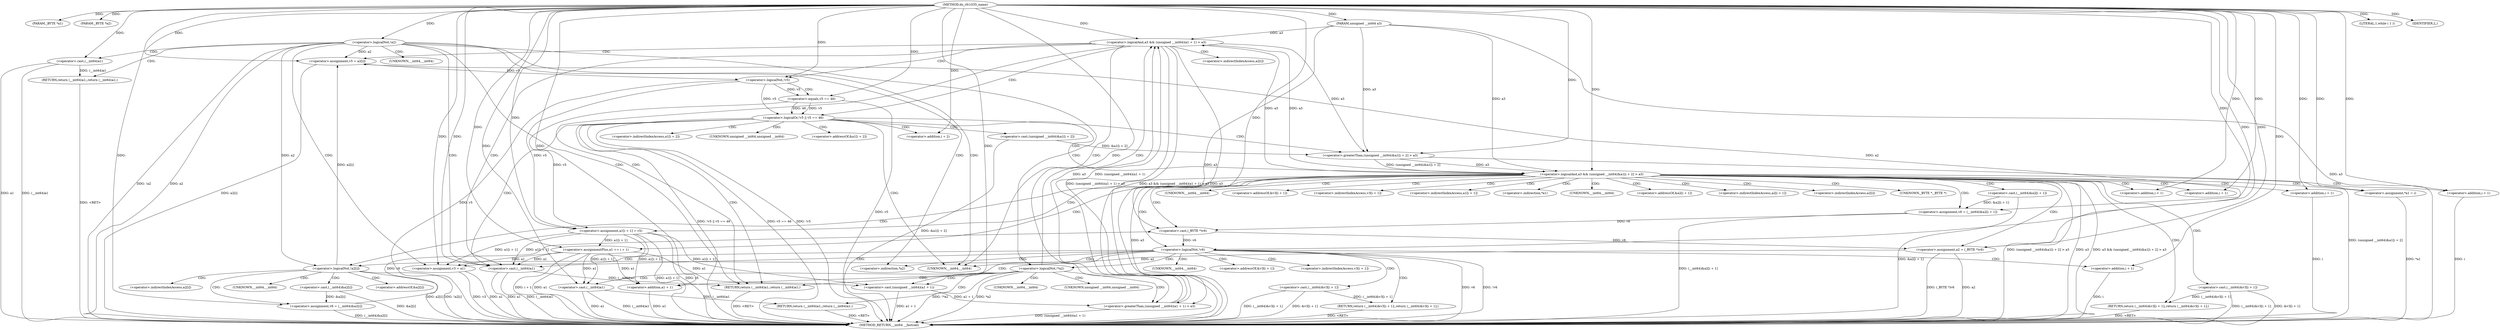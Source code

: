 digraph do_rfc1035_name {  
"1000105" [label = "(METHOD,do_rfc1035_name)" ]
"1000243" [label = "(METHOD_RETURN,__int64 __fastcall)" ]
"1000106" [label = "(PARAM,_BYTE *a1)" ]
"1000107" [label = "(PARAM,_BYTE *a2)" ]
"1000108" [label = "(PARAM,unsigned __int64 a3)" ]
"1000115" [label = "(<operator>.logicalNot,!a2)" ]
"1000117" [label = "(RETURN,return (__int64)a1;,return (__int64)a1;)" ]
"1000118" [label = "(<operator>.cast,(__int64)a1)" ]
"1000122" [label = "(LITERAL,1,while ( 1 ))" ]
"1000124" [label = "(<operator>.assignment,v3 = a1)" ]
"1000128" [label = "(<operator>.logicalNot,!*a2)" ]
"1000131" [label = "(RETURN,return (__int64)a1;,return (__int64)a1;)" ]
"1000132" [label = "(<operator>.cast,(__int64)a1)" ]
"1000136" [label = "(<operator>.logicalAnd,a3 && (unsigned __int64)(a1 + 1) > a3)" ]
"1000138" [label = "(<operator>.greaterThan,(unsigned __int64)(a1 + 1) > a3)" ]
"1000139" [label = "(<operator>.cast,(unsigned __int64)(a1 + 1))" ]
"1000141" [label = "(<operator>.addition,a1 + 1)" ]
"1000146" [label = "(IDENTIFIER,L,)" ]
"1000148" [label = "(<operator>.assignment,v5 = a2[i])" ]
"1000154" [label = "(<operator>.logicalOr,!v5 || v5 == 46)" ]
"1000155" [label = "(<operator>.logicalNot,!v5)" ]
"1000157" [label = "(<operator>.equals,v5 == 46)" ]
"1000162" [label = "(<operator>.logicalAnd,a3 && (unsigned __int64)&a1[i + 2] > a3)" ]
"1000164" [label = "(<operator>.greaterThan,(unsigned __int64)&a1[i + 2] > a3)" ]
"1000165" [label = "(<operator>.cast,(unsigned __int64)&a1[i + 2])" ]
"1000170" [label = "(<operator>.addition,i + 2)" ]
"1000174" [label = "(RETURN,return (__int64)&v3[i + 1];,return (__int64)&v3[i + 1];)" ]
"1000175" [label = "(<operator>.cast,(__int64)&v3[i + 1])" ]
"1000180" [label = "(<operator>.addition,i + 1)" ]
"1000183" [label = "(<operator>.assignment,a1[i + 1] = v5)" ]
"1000186" [label = "(<operator>.addition,i + 1)" ]
"1000190" [label = "(<operator>.assignment,*a1 = i)" ]
"1000194" [label = "(<operator>.assignment,v6 = (__int64)&a2[i + 1])" ]
"1000196" [label = "(<operator>.cast,(__int64)&a2[i + 1])" ]
"1000201" [label = "(<operator>.addition,i + 1)" ]
"1000205" [label = "(<operator>.logicalNot,!a2[i])" ]
"1000209" [label = "(<operator>.assignment,v6 = (__int64)&a2[i])" ]
"1000211" [label = "(<operator>.cast,(__int64)&a2[i])" ]
"1000217" [label = "(<operator>.assignmentPlus,a1 += i + 1)" ]
"1000219" [label = "(<operator>.addition,i + 1)" ]
"1000222" [label = "(<operator>.assignment,a2 = (_BYTE *)v6)" ]
"1000224" [label = "(<operator>.cast,(_BYTE *)v6)" ]
"1000228" [label = "(<operator>.logicalNot,!v6)" ]
"1000230" [label = "(RETURN,return (__int64)&v3[i + 1];,return (__int64)&v3[i + 1];)" ]
"1000231" [label = "(<operator>.cast,(__int64)&v3[i + 1])" ]
"1000236" [label = "(<operator>.addition,i + 1)" ]
"1000239" [label = "(RETURN,return (__int64)a1;,return (__int64)a1;)" ]
"1000240" [label = "(<operator>.cast,(__int64)a1)" ]
"1000119" [label = "(UNKNOWN,__int64,__int64)" ]
"1000129" [label = "(<operator>.indirection,*a2)" ]
"1000133" [label = "(UNKNOWN,__int64,__int64)" ]
"1000140" [label = "(UNKNOWN,unsigned __int64,unsigned __int64)" ]
"1000150" [label = "(<operator>.indirectIndexAccess,a2[i])" ]
"1000166" [label = "(UNKNOWN,unsigned __int64,unsigned __int64)" ]
"1000167" [label = "(<operator>.addressOf,&a1[i + 2])" ]
"1000168" [label = "(<operator>.indirectIndexAccess,a1[i + 2])" ]
"1000176" [label = "(UNKNOWN,__int64,__int64)" ]
"1000177" [label = "(<operator>.addressOf,&v3[i + 1])" ]
"1000178" [label = "(<operator>.indirectIndexAccess,v3[i + 1])" ]
"1000184" [label = "(<operator>.indirectIndexAccess,a1[i + 1])" ]
"1000191" [label = "(<operator>.indirection,*a1)" ]
"1000197" [label = "(UNKNOWN,__int64,__int64)" ]
"1000198" [label = "(<operator>.addressOf,&a2[i + 1])" ]
"1000199" [label = "(<operator>.indirectIndexAccess,a2[i + 1])" ]
"1000206" [label = "(<operator>.indirectIndexAccess,a2[i])" ]
"1000212" [label = "(UNKNOWN,__int64,__int64)" ]
"1000213" [label = "(<operator>.addressOf,&a2[i])" ]
"1000214" [label = "(<operator>.indirectIndexAccess,a2[i])" ]
"1000225" [label = "(UNKNOWN,_BYTE *,_BYTE *)" ]
"1000232" [label = "(UNKNOWN,__int64,__int64)" ]
"1000233" [label = "(<operator>.addressOf,&v3[i + 1])" ]
"1000234" [label = "(<operator>.indirectIndexAccess,v3[i + 1])" ]
"1000241" [label = "(UNKNOWN,__int64,__int64)" ]
  "1000174" -> "1000243"  [ label = "DDG: <RET>"] 
  "1000131" -> "1000243"  [ label = "DDG: <RET>"] 
  "1000230" -> "1000243"  [ label = "DDG: <RET>"] 
  "1000228" -> "1000243"  [ label = "DDG: v6"] 
  "1000136" -> "1000243"  [ label = "DDG: (unsigned __int64)(a1 + 1) > a3"] 
  "1000228" -> "1000243"  [ label = "DDG: !v6"] 
  "1000128" -> "1000243"  [ label = "DDG: *a2"] 
  "1000175" -> "1000243"  [ label = "DDG: (__int64)&v3[i + 1]"] 
  "1000180" -> "1000243"  [ label = "DDG: i"] 
  "1000162" -> "1000243"  [ label = "DDG: (unsigned __int64)&a1[i + 2] > a3"] 
  "1000165" -> "1000243"  [ label = "DDG: &a1[i + 2]"] 
  "1000136" -> "1000243"  [ label = "DDG: a3 && (unsigned __int64)(a1 + 1) > a3"] 
  "1000217" -> "1000243"  [ label = "DDG: a1"] 
  "1000205" -> "1000243"  [ label = "DDG: !a2[i]"] 
  "1000128" -> "1000243"  [ label = "DDG: !*a2"] 
  "1000190" -> "1000243"  [ label = "DDG: *a1"] 
  "1000162" -> "1000243"  [ label = "DDG: a3"] 
  "1000118" -> "1000243"  [ label = "DDG: a1"] 
  "1000138" -> "1000243"  [ label = "DDG: (unsigned __int64)(a1 + 1)"] 
  "1000222" -> "1000243"  [ label = "DDG: a2"] 
  "1000183" -> "1000243"  [ label = "DDG: v5"] 
  "1000231" -> "1000243"  [ label = "DDG: &v3[i + 1]"] 
  "1000118" -> "1000243"  [ label = "DDG: (__int64)a1"] 
  "1000141" -> "1000243"  [ label = "DDG: a1"] 
  "1000183" -> "1000243"  [ label = "DDG: a1[i + 1]"] 
  "1000211" -> "1000243"  [ label = "DDG: &a2[i]"] 
  "1000154" -> "1000243"  [ label = "DDG: v5 == 46"] 
  "1000209" -> "1000243"  [ label = "DDG: (__int64)&a2[i]"] 
  "1000219" -> "1000243"  [ label = "DDG: i"] 
  "1000136" -> "1000243"  [ label = "DDG: a3"] 
  "1000132" -> "1000243"  [ label = "DDG: a1"] 
  "1000222" -> "1000243"  [ label = "DDG: (_BYTE *)v6"] 
  "1000148" -> "1000243"  [ label = "DDG: a2[i]"] 
  "1000154" -> "1000243"  [ label = "DDG: !v5"] 
  "1000157" -> "1000243"  [ label = "DDG: v5"] 
  "1000115" -> "1000243"  [ label = "DDG: a2"] 
  "1000236" -> "1000243"  [ label = "DDG: i"] 
  "1000115" -> "1000243"  [ label = "DDG: !a2"] 
  "1000231" -> "1000243"  [ label = "DDG: (__int64)&v3[i + 1]"] 
  "1000196" -> "1000243"  [ label = "DDG: &a2[i + 1]"] 
  "1000139" -> "1000243"  [ label = "DDG: a1 + 1"] 
  "1000124" -> "1000243"  [ label = "DDG: a1"] 
  "1000124" -> "1000243"  [ label = "DDG: v3"] 
  "1000155" -> "1000243"  [ label = "DDG: v5"] 
  "1000205" -> "1000243"  [ label = "DDG: a2[i]"] 
  "1000175" -> "1000243"  [ label = "DDG: &v3[i + 1]"] 
  "1000240" -> "1000243"  [ label = "DDG: a1"] 
  "1000194" -> "1000243"  [ label = "DDG: (__int64)&a2[i + 1]"] 
  "1000154" -> "1000243"  [ label = "DDG: !v5 || v5 == 46"] 
  "1000240" -> "1000243"  [ label = "DDG: (__int64)a1"] 
  "1000108" -> "1000243"  [ label = "DDG: a3"] 
  "1000164" -> "1000243"  [ label = "DDG: (unsigned __int64)&a1[i + 2]"] 
  "1000217" -> "1000243"  [ label = "DDG: i + 1"] 
  "1000162" -> "1000243"  [ label = "DDG: a3 && (unsigned __int64)&a1[i + 2] > a3"] 
  "1000132" -> "1000243"  [ label = "DDG: (__int64)a1"] 
  "1000239" -> "1000243"  [ label = "DDG: <RET>"] 
  "1000117" -> "1000243"  [ label = "DDG: <RET>"] 
  "1000105" -> "1000106"  [ label = "DDG: "] 
  "1000105" -> "1000107"  [ label = "DDG: "] 
  "1000105" -> "1000108"  [ label = "DDG: "] 
  "1000105" -> "1000115"  [ label = "DDG: "] 
  "1000118" -> "1000117"  [ label = "DDG: (__int64)a1"] 
  "1000105" -> "1000118"  [ label = "DDG: "] 
  "1000105" -> "1000122"  [ label = "DDG: "] 
  "1000217" -> "1000124"  [ label = "DDG: a1"] 
  "1000183" -> "1000124"  [ label = "DDG: a1[i + 1]"] 
  "1000105" -> "1000124"  [ label = "DDG: "] 
  "1000132" -> "1000131"  [ label = "DDG: (__int64)a1"] 
  "1000183" -> "1000132"  [ label = "DDG: a1[i + 1]"] 
  "1000105" -> "1000132"  [ label = "DDG: "] 
  "1000217" -> "1000132"  [ label = "DDG: a1"] 
  "1000138" -> "1000136"  [ label = "DDG: a3"] 
  "1000162" -> "1000136"  [ label = "DDG: a3"] 
  "1000108" -> "1000136"  [ label = "DDG: a3"] 
  "1000105" -> "1000136"  [ label = "DDG: "] 
  "1000138" -> "1000136"  [ label = "DDG: (unsigned __int64)(a1 + 1)"] 
  "1000139" -> "1000138"  [ label = "DDG: a1 + 1"] 
  "1000183" -> "1000139"  [ label = "DDG: a1[i + 1]"] 
  "1000105" -> "1000139"  [ label = "DDG: "] 
  "1000217" -> "1000139"  [ label = "DDG: a1"] 
  "1000183" -> "1000141"  [ label = "DDG: a1[i + 1]"] 
  "1000105" -> "1000141"  [ label = "DDG: "] 
  "1000217" -> "1000141"  [ label = "DDG: a1"] 
  "1000162" -> "1000138"  [ label = "DDG: a3"] 
  "1000108" -> "1000138"  [ label = "DDG: a3"] 
  "1000105" -> "1000138"  [ label = "DDG: "] 
  "1000105" -> "1000146"  [ label = "DDG: "] 
  "1000222" -> "1000148"  [ label = "DDG: a2"] 
  "1000115" -> "1000148"  [ label = "DDG: a2"] 
  "1000205" -> "1000148"  [ label = "DDG: a2[i]"] 
  "1000105" -> "1000148"  [ label = "DDG: "] 
  "1000155" -> "1000154"  [ label = "DDG: v5"] 
  "1000148" -> "1000155"  [ label = "DDG: v5"] 
  "1000105" -> "1000155"  [ label = "DDG: "] 
  "1000157" -> "1000154"  [ label = "DDG: v5"] 
  "1000157" -> "1000154"  [ label = "DDG: 46"] 
  "1000155" -> "1000157"  [ label = "DDG: v5"] 
  "1000105" -> "1000157"  [ label = "DDG: "] 
  "1000136" -> "1000162"  [ label = "DDG: a3"] 
  "1000164" -> "1000162"  [ label = "DDG: a3"] 
  "1000108" -> "1000162"  [ label = "DDG: a3"] 
  "1000105" -> "1000162"  [ label = "DDG: "] 
  "1000164" -> "1000162"  [ label = "DDG: (unsigned __int64)&a1[i + 2]"] 
  "1000165" -> "1000164"  [ label = "DDG: &a1[i + 2]"] 
  "1000105" -> "1000170"  [ label = "DDG: "] 
  "1000136" -> "1000164"  [ label = "DDG: a3"] 
  "1000108" -> "1000164"  [ label = "DDG: a3"] 
  "1000105" -> "1000164"  [ label = "DDG: "] 
  "1000175" -> "1000174"  [ label = "DDG: (__int64)&v3[i + 1]"] 
  "1000105" -> "1000180"  [ label = "DDG: "] 
  "1000157" -> "1000183"  [ label = "DDG: v5"] 
  "1000155" -> "1000183"  [ label = "DDG: v5"] 
  "1000105" -> "1000183"  [ label = "DDG: "] 
  "1000105" -> "1000186"  [ label = "DDG: "] 
  "1000105" -> "1000190"  [ label = "DDG: "] 
  "1000196" -> "1000194"  [ label = "DDG: &a2[i + 1]"] 
  "1000105" -> "1000194"  [ label = "DDG: "] 
  "1000105" -> "1000201"  [ label = "DDG: "] 
  "1000222" -> "1000205"  [ label = "DDG: a2"] 
  "1000115" -> "1000205"  [ label = "DDG: a2"] 
  "1000211" -> "1000209"  [ label = "DDG: &a2[i]"] 
  "1000105" -> "1000209"  [ label = "DDG: "] 
  "1000105" -> "1000217"  [ label = "DDG: "] 
  "1000183" -> "1000217"  [ label = "DDG: a1[i + 1]"] 
  "1000105" -> "1000219"  [ label = "DDG: "] 
  "1000224" -> "1000222"  [ label = "DDG: v6"] 
  "1000105" -> "1000222"  [ label = "DDG: "] 
  "1000209" -> "1000224"  [ label = "DDG: v6"] 
  "1000194" -> "1000224"  [ label = "DDG: v6"] 
  "1000105" -> "1000224"  [ label = "DDG: "] 
  "1000224" -> "1000228"  [ label = "DDG: v6"] 
  "1000105" -> "1000228"  [ label = "DDG: "] 
  "1000231" -> "1000230"  [ label = "DDG: (__int64)&v3[i + 1]"] 
  "1000105" -> "1000236"  [ label = "DDG: "] 
  "1000240" -> "1000239"  [ label = "DDG: (__int64)a1"] 
  "1000217" -> "1000240"  [ label = "DDG: a1"] 
  "1000183" -> "1000240"  [ label = "DDG: a1[i + 1]"] 
  "1000105" -> "1000240"  [ label = "DDG: "] 
  "1000115" -> "1000119"  [ label = "CDG: "] 
  "1000115" -> "1000118"  [ label = "CDG: "] 
  "1000115" -> "1000117"  [ label = "CDG: "] 
  "1000115" -> "1000240"  [ label = "CDG: "] 
  "1000115" -> "1000239"  [ label = "CDG: "] 
  "1000115" -> "1000241"  [ label = "CDG: "] 
  "1000115" -> "1000128"  [ label = "CDG: "] 
  "1000115" -> "1000124"  [ label = "CDG: "] 
  "1000115" -> "1000129"  [ label = "CDG: "] 
  "1000128" -> "1000136"  [ label = "CDG: "] 
  "1000128" -> "1000133"  [ label = "CDG: "] 
  "1000128" -> "1000132"  [ label = "CDG: "] 
  "1000128" -> "1000131"  [ label = "CDG: "] 
  "1000128" -> "1000141"  [ label = "CDG: "] 
  "1000128" -> "1000140"  [ label = "CDG: "] 
  "1000128" -> "1000139"  [ label = "CDG: "] 
  "1000128" -> "1000138"  [ label = "CDG: "] 
  "1000136" -> "1000240"  [ label = "CDG: "] 
  "1000136" -> "1000239"  [ label = "CDG: "] 
  "1000136" -> "1000241"  [ label = "CDG: "] 
  "1000136" -> "1000155"  [ label = "CDG: "] 
  "1000136" -> "1000154"  [ label = "CDG: "] 
  "1000136" -> "1000150"  [ label = "CDG: "] 
  "1000136" -> "1000148"  [ label = "CDG: "] 
  "1000154" -> "1000162"  [ label = "CDG: "] 
  "1000154" -> "1000240"  [ label = "CDG: "] 
  "1000154" -> "1000239"  [ label = "CDG: "] 
  "1000154" -> "1000241"  [ label = "CDG: "] 
  "1000154" -> "1000170"  [ label = "CDG: "] 
  "1000154" -> "1000168"  [ label = "CDG: "] 
  "1000154" -> "1000167"  [ label = "CDG: "] 
  "1000154" -> "1000166"  [ label = "CDG: "] 
  "1000154" -> "1000165"  [ label = "CDG: "] 
  "1000154" -> "1000164"  [ label = "CDG: "] 
  "1000155" -> "1000157"  [ label = "CDG: "] 
  "1000162" -> "1000176"  [ label = "CDG: "] 
  "1000162" -> "1000175"  [ label = "CDG: "] 
  "1000162" -> "1000174"  [ label = "CDG: "] 
  "1000162" -> "1000191"  [ label = "CDG: "] 
  "1000162" -> "1000190"  [ label = "CDG: "] 
  "1000162" -> "1000186"  [ label = "CDG: "] 
  "1000162" -> "1000184"  [ label = "CDG: "] 
  "1000162" -> "1000183"  [ label = "CDG: "] 
  "1000162" -> "1000180"  [ label = "CDG: "] 
  "1000162" -> "1000178"  [ label = "CDG: "] 
  "1000162" -> "1000177"  [ label = "CDG: "] 
  "1000162" -> "1000206"  [ label = "CDG: "] 
  "1000162" -> "1000205"  [ label = "CDG: "] 
  "1000162" -> "1000201"  [ label = "CDG: "] 
  "1000162" -> "1000199"  [ label = "CDG: "] 
  "1000162" -> "1000198"  [ label = "CDG: "] 
  "1000162" -> "1000197"  [ label = "CDG: "] 
  "1000162" -> "1000196"  [ label = "CDG: "] 
  "1000162" -> "1000194"  [ label = "CDG: "] 
  "1000162" -> "1000224"  [ label = "CDG: "] 
  "1000162" -> "1000222"  [ label = "CDG: "] 
  "1000162" -> "1000219"  [ label = "CDG: "] 
  "1000162" -> "1000217"  [ label = "CDG: "] 
  "1000162" -> "1000228"  [ label = "CDG: "] 
  "1000162" -> "1000225"  [ label = "CDG: "] 
  "1000205" -> "1000214"  [ label = "CDG: "] 
  "1000205" -> "1000213"  [ label = "CDG: "] 
  "1000205" -> "1000212"  [ label = "CDG: "] 
  "1000205" -> "1000211"  [ label = "CDG: "] 
  "1000205" -> "1000209"  [ label = "CDG: "] 
  "1000228" -> "1000236"  [ label = "CDG: "] 
  "1000228" -> "1000234"  [ label = "CDG: "] 
  "1000228" -> "1000233"  [ label = "CDG: "] 
  "1000228" -> "1000232"  [ label = "CDG: "] 
  "1000228" -> "1000231"  [ label = "CDG: "] 
  "1000228" -> "1000230"  [ label = "CDG: "] 
  "1000228" -> "1000240"  [ label = "CDG: "] 
  "1000228" -> "1000239"  [ label = "CDG: "] 
  "1000228" -> "1000241"  [ label = "CDG: "] 
  "1000228" -> "1000128"  [ label = "CDG: "] 
  "1000228" -> "1000124"  [ label = "CDG: "] 
  "1000228" -> "1000129"  [ label = "CDG: "] 
}
